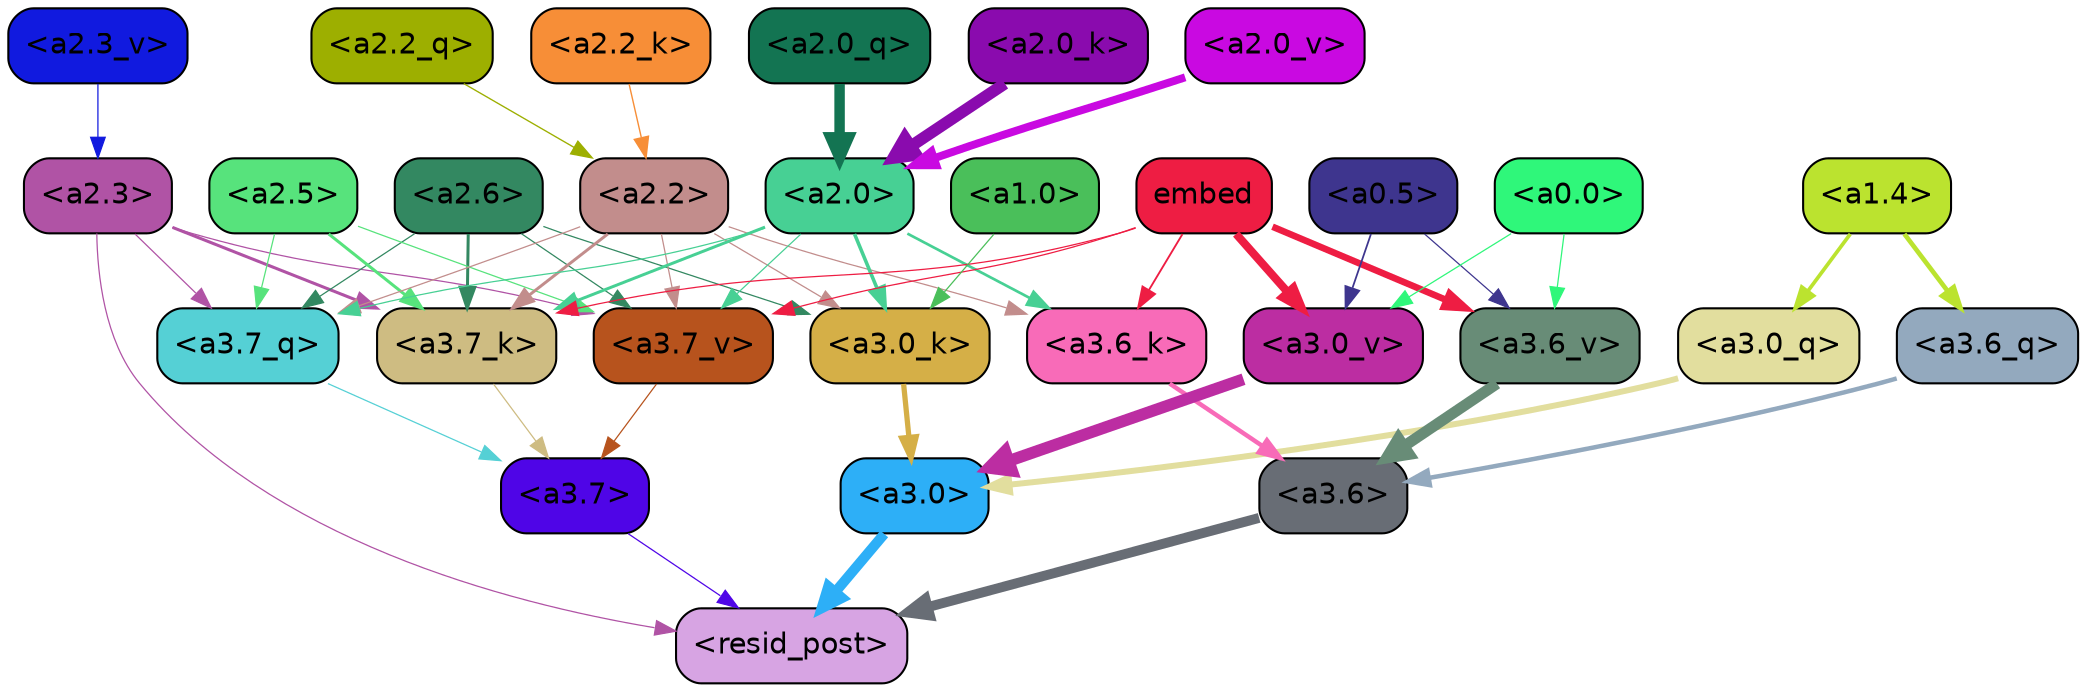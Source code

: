 strict digraph "" {
	graph [bgcolor=transparent,
		layout=dot,
		overlap=false,
		splines=true
	];
	"<a3.7>"	[color=black,
		fillcolor="#4f05e7",
		fontname=Helvetica,
		shape=box,
		style="filled, rounded"];
	"<resid_post>"	[color=black,
		fillcolor="#d7a4e3",
		fontname=Helvetica,
		shape=box,
		style="filled, rounded"];
	"<a3.7>" -> "<resid_post>"	[color="#4f05e7",
		penwidth=0.6];
	"<a3.6>"	[color=black,
		fillcolor="#686d75",
		fontname=Helvetica,
		shape=box,
		style="filled, rounded"];
	"<a3.6>" -> "<resid_post>"	[color="#686d75",
		penwidth=4.746312499046326];
	"<a3.0>"	[color=black,
		fillcolor="#2daff7",
		fontname=Helvetica,
		shape=box,
		style="filled, rounded"];
	"<a3.0>" -> "<resid_post>"	[color="#2daff7",
		penwidth=4.896343111991882];
	"<a2.3>"	[color=black,
		fillcolor="#b053a5",
		fontname=Helvetica,
		shape=box,
		style="filled, rounded"];
	"<a2.3>" -> "<resid_post>"	[color="#b053a5",
		penwidth=0.6];
	"<a3.7_q>"	[color=black,
		fillcolor="#55d0d5",
		fontname=Helvetica,
		shape=box,
		style="filled, rounded"];
	"<a2.3>" -> "<a3.7_q>"	[color="#b053a5",
		penwidth=0.6];
	"<a3.7_k>"	[color=black,
		fillcolor="#cebc82",
		fontname=Helvetica,
		shape=box,
		style="filled, rounded"];
	"<a2.3>" -> "<a3.7_k>"	[color="#b053a5",
		penwidth=1.467104621231556];
	"<a3.7_v>"	[color=black,
		fillcolor="#b7531d",
		fontname=Helvetica,
		shape=box,
		style="filled, rounded"];
	"<a2.3>" -> "<a3.7_v>"	[color="#b053a5",
		penwidth=0.6];
	"<a3.7_q>" -> "<a3.7>"	[color="#55d0d5",
		penwidth=0.6];
	"<a3.6_q>"	[color=black,
		fillcolor="#93a9be",
		fontname=Helvetica,
		shape=box,
		style="filled, rounded"];
	"<a3.6_q>" -> "<a3.6>"	[color="#93a9be",
		penwidth=2.160832464694977];
	"<a3.0_q>"	[color=black,
		fillcolor="#e2de9e",
		fontname=Helvetica,
		shape=box,
		style="filled, rounded"];
	"<a3.0_q>" -> "<a3.0>"	[color="#e2de9e",
		penwidth=2.870753765106201];
	"<a3.7_k>" -> "<a3.7>"	[color="#cebc82",
		penwidth=0.6];
	"<a3.6_k>"	[color=black,
		fillcolor="#f86bb8",
		fontname=Helvetica,
		shape=box,
		style="filled, rounded"];
	"<a3.6_k>" -> "<a3.6>"	[color="#f86bb8",
		penwidth=2.13908451795578];
	"<a3.0_k>"	[color=black,
		fillcolor="#d5af47",
		fontname=Helvetica,
		shape=box,
		style="filled, rounded"];
	"<a3.0_k>" -> "<a3.0>"	[color="#d5af47",
		penwidth=2.520303964614868];
	"<a3.7_v>" -> "<a3.7>"	[color="#b7531d",
		penwidth=0.6];
	"<a3.6_v>"	[color=black,
		fillcolor="#688c77",
		fontname=Helvetica,
		shape=box,
		style="filled, rounded"];
	"<a3.6_v>" -> "<a3.6>"	[color="#688c77",
		penwidth=5.297133803367615];
	"<a3.0_v>"	[color=black,
		fillcolor="#bc2da2",
		fontname=Helvetica,
		shape=box,
		style="filled, rounded"];
	"<a3.0_v>" -> "<a3.0>"	[color="#bc2da2",
		penwidth=5.680712580680847];
	"<a2.6>"	[color=black,
		fillcolor="#338861",
		fontname=Helvetica,
		shape=box,
		style="filled, rounded"];
	"<a2.6>" -> "<a3.7_q>"	[color="#338861",
		penwidth=0.6];
	"<a2.6>" -> "<a3.7_k>"	[color="#338861",
		penwidth=1.4453159049153328];
	"<a2.6>" -> "<a3.0_k>"	[color="#338861",
		penwidth=0.6];
	"<a2.6>" -> "<a3.7_v>"	[color="#338861",
		penwidth=0.6];
	"<a2.5>"	[color=black,
		fillcolor="#57e37c",
		fontname=Helvetica,
		shape=box,
		style="filled, rounded"];
	"<a2.5>" -> "<a3.7_q>"	[color="#57e37c",
		penwidth=0.6];
	"<a2.5>" -> "<a3.7_k>"	[color="#57e37c",
		penwidth=1.4526091292500496];
	"<a2.5>" -> "<a3.7_v>"	[color="#57e37c",
		penwidth=0.6];
	"<a2.2>"	[color=black,
		fillcolor="#c28d8c",
		fontname=Helvetica,
		shape=box,
		style="filled, rounded"];
	"<a2.2>" -> "<a3.7_q>"	[color="#c28d8c",
		penwidth=0.6];
	"<a2.2>" -> "<a3.7_k>"	[color="#c28d8c",
		penwidth=1.4310357049107552];
	"<a2.2>" -> "<a3.6_k>"	[color="#c28d8c",
		penwidth=0.6];
	"<a2.2>" -> "<a3.0_k>"	[color="#c28d8c",
		penwidth=0.6];
	"<a2.2>" -> "<a3.7_v>"	[color="#c28d8c",
		penwidth=0.6];
	"<a2.0>"	[color=black,
		fillcolor="#47d094",
		fontname=Helvetica,
		shape=box,
		style="filled, rounded"];
	"<a2.0>" -> "<a3.7_q>"	[color="#47d094",
		penwidth=0.6];
	"<a2.0>" -> "<a3.7_k>"	[color="#47d094",
		penwidth=1.4314699843525887];
	"<a2.0>" -> "<a3.6_k>"	[color="#47d094",
		penwidth=1.2950235605239868];
	"<a2.0>" -> "<a3.0_k>"	[color="#47d094",
		penwidth=1.712992787361145];
	"<a2.0>" -> "<a3.7_v>"	[color="#47d094",
		penwidth=0.6];
	"<a1.4>"	[color=black,
		fillcolor="#bbe32f",
		fontname=Helvetica,
		shape=box,
		style="filled, rounded"];
	"<a1.4>" -> "<a3.6_q>"	[color="#bbe32f",
		penwidth=2.242796540260315];
	"<a1.4>" -> "<a3.0_q>"	[color="#bbe32f",
		penwidth=1.7808996737003326];
	embed	[color=black,
		fillcolor="#ee1d43",
		fontname=Helvetica,
		shape=box,
		style="filled, rounded"];
	embed -> "<a3.7_k>"	[color="#ee1d43",
		penwidth=0.6];
	embed -> "<a3.6_k>"	[color="#ee1d43",
		penwidth=0.891706109046936];
	embed -> "<a3.7_v>"	[color="#ee1d43",
		penwidth=0.6];
	embed -> "<a3.6_v>"	[color="#ee1d43",
		penwidth=3.1766927242279053];
	embed -> "<a3.0_v>"	[color="#ee1d43",
		penwidth=3.9005755856633186];
	"<a1.0>"	[color=black,
		fillcolor="#4abf5a",
		fontname=Helvetica,
		shape=box,
		style="filled, rounded"];
	"<a1.0>" -> "<a3.0_k>"	[color="#4abf5a",
		penwidth=0.6];
	"<a0.5>"	[color=black,
		fillcolor="#3e358e",
		fontname=Helvetica,
		shape=box,
		style="filled, rounded"];
	"<a0.5>" -> "<a3.6_v>"	[color="#3e358e",
		penwidth=0.6];
	"<a0.5>" -> "<a3.0_v>"	[color="#3e358e",
		penwidth=0.8493617177009583];
	"<a0.0>"	[color=black,
		fillcolor="#2ff77a",
		fontname=Helvetica,
		shape=box,
		style="filled, rounded"];
	"<a0.0>" -> "<a3.6_v>"	[color="#2ff77a",
		penwidth=0.6];
	"<a0.0>" -> "<a3.0_v>"	[color="#2ff77a",
		penwidth=0.6];
	"<a2.2_q>"	[color=black,
		fillcolor="#9daf00",
		fontname=Helvetica,
		shape=box,
		style="filled, rounded"];
	"<a2.2_q>" -> "<a2.2>"	[color="#9daf00",
		penwidth=0.6449352353811264];
	"<a2.0_q>"	[color=black,
		fillcolor="#137452",
		fontname=Helvetica,
		shape=box,
		style="filled, rounded"];
	"<a2.0_q>" -> "<a2.0>"	[color="#137452",
		penwidth=5.017253503203392];
	"<a2.2_k>"	[color=black,
		fillcolor="#f78e37",
		fontname=Helvetica,
		shape=box,
		style="filled, rounded"];
	"<a2.2_k>" -> "<a2.2>"	[color="#f78e37",
		penwidth=0.6690489649772644];
	"<a2.0_k>"	[color=black,
		fillcolor="#8a0bae",
		fontname=Helvetica,
		shape=box,
		style="filled, rounded"];
	"<a2.0_k>" -> "<a2.0>"	[color="#8a0bae",
		penwidth=5.656688302755356];
	"<a2.3_v>"	[color=black,
		fillcolor="#111adf",
		fontname=Helvetica,
		shape=box,
		style="filled, rounded"];
	"<a2.3_v>" -> "<a2.3>"	[color="#111adf",
		penwidth=0.6];
	"<a2.0_v>"	[color=black,
		fillcolor="#c909e1",
		fontname=Helvetica,
		shape=box,
		style="filled, rounded"];
	"<a2.0_v>" -> "<a2.0>"	[color="#c909e1",
		penwidth=3.8170836865901947];
}
